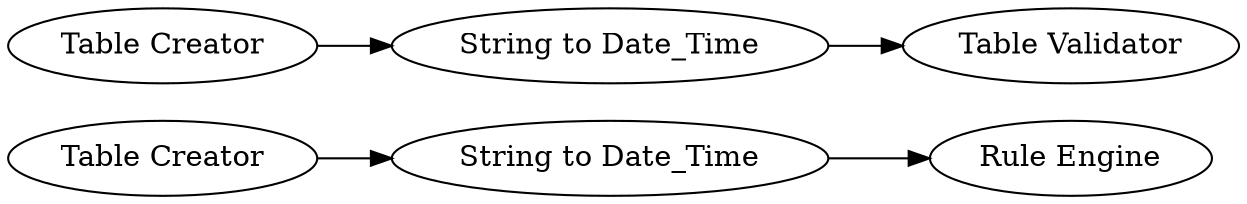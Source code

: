digraph {
	4 -> 7
	6 -> 4
	2 -> 3
	1 -> 2
	1 [label="Table Creator"]
	7 [label="Rule Engine"]
	4 [label="String to Date_Time"]
	6 [label="Table Creator"]
	3 [label="Table Validator"]
	2 [label="String to Date_Time"]
	rankdir=LR
}
